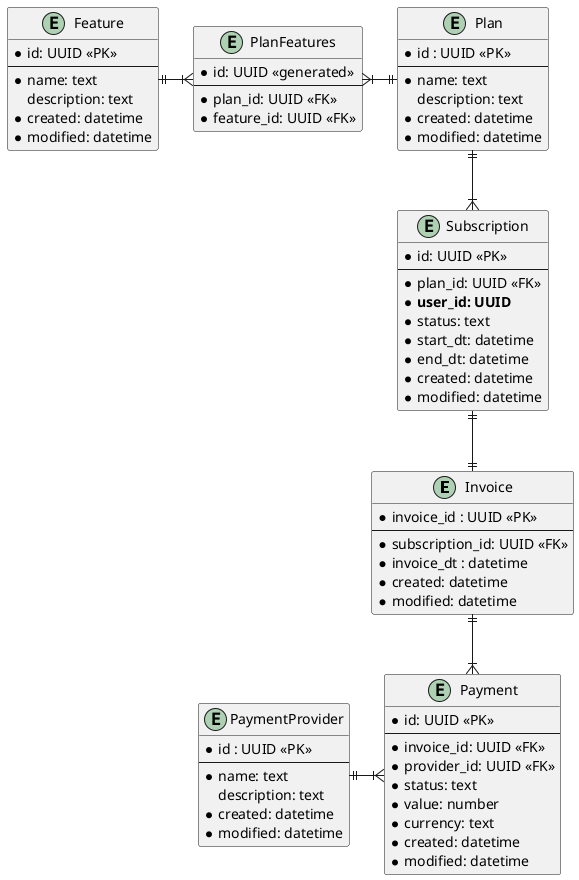 @startuml
' hide the spot
' hide circle
skinparam linetype ortho

entity "Invoice" as invoice {
  *invoice_id : UUID <<PK>>
  --
  *subscription_id: UUID <<FK>>
  *invoice_dt : datetime
  *created: datetime
  *modified: datetime
}

entity "Subscription" as subscription {
  *id: UUID <<PK>>
  --
  *plan_id: UUID <<FK>>
  * **user_id: UUID**
  *status: text
  *start_dt: datetime
  *end_dt: datetime
  *created: datetime
  *modified: datetime
}

entity "Plan" as plan {
  *id : UUID <<PK>>
  --
  *name: text
   description: text
  *created: datetime
  *modified: datetime
}


entity "Payment" as payment {
  *id: UUID <<PK>>
  --
  *invoice_id: UUID <<FK>>
  *provider_id: UUID <<FK>>
  *status: text
  *value: number
  *currency: text
  *created: datetime
  *modified: datetime
}


entity "PaymentProvider" as provider {
  *id : UUID <<PK>>
  --
  *name: text
  description: text
  *created: datetime
  *modified: datetime
}


entity "Feature" as feature{
  *id: UUID <<PK>>
  --
  *name: text
  description: text
  *created: datetime
  *modified: datetime
}


entity "PlanFeatures" as plan_features {
  *id: UUID <<generated>>
  --
  *plan_id: UUID <<FK>>
  *feature_id: UUID <<FK>>
}

invoice ||-up-|| subscription
subscription }|-up-|| plan
invoice ||--|{ payment
payment }|-left-|| provider
plan ||-left-|{ plan_features
plan_features }|-left-|| feature
@enduml